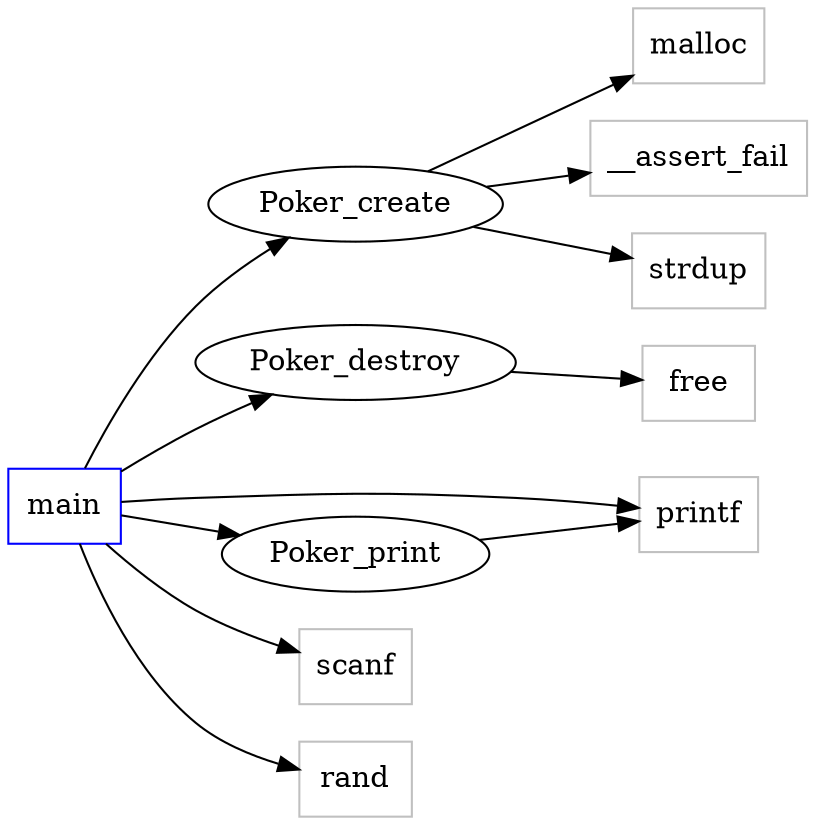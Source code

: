 digraph functioncalls {
rankdir=LR;

main [shape="box", color=blue];
malloc [shape="box", color=grey];
Poker_create -> malloc;
__assert_fail [shape="box", color=grey];
Poker_create -> __assert_fail;
strdup [shape="box", color=grey];
Poker_create -> strdup;
free [shape="box", color=grey];
Poker_destroy -> free;
printf [shape="box", color=grey];
Poker_print -> printf;
printf [shape="box", color=grey];
main -> printf;
scanf [shape="box", color=grey];
main -> scanf;
rand [shape="box", color=grey];
main -> rand;
main -> Poker_create;
main -> Poker_print;
main -> Poker_destroy;
}

